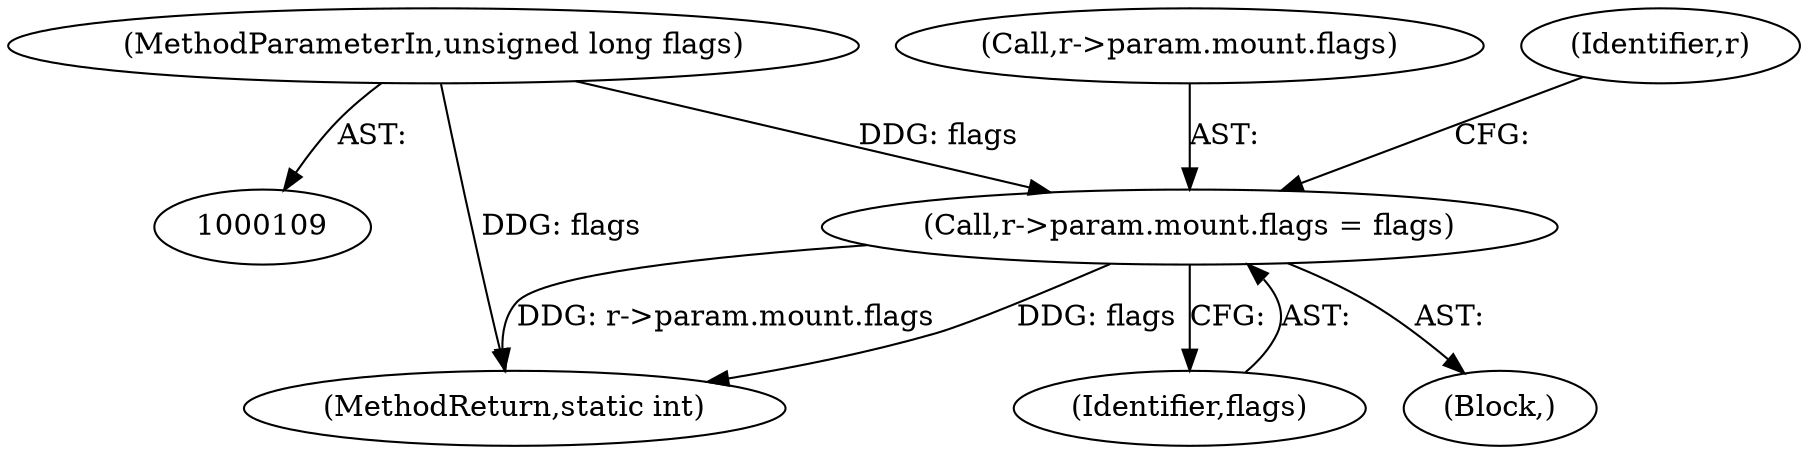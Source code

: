 digraph "0_linux_4e78c724d47e2342aa8fde61f6b8536f662f795f@pointer" {
"1000355" [label="(Call,r->param.mount.flags = flags)"];
"1000114" [label="(MethodParameterIn,unsigned long flags)"];
"1000115" [label="(Block,)"];
"1000389" [label="(MethodReturn,static int)"];
"1000355" [label="(Call,r->param.mount.flags = flags)"];
"1000363" [label="(Identifier,flags)"];
"1000356" [label="(Call,r->param.mount.flags)"];
"1000114" [label="(MethodParameterIn,unsigned long flags)"];
"1000367" [label="(Identifier,r)"];
"1000355" -> "1000115"  [label="AST: "];
"1000355" -> "1000363"  [label="CFG: "];
"1000356" -> "1000355"  [label="AST: "];
"1000363" -> "1000355"  [label="AST: "];
"1000367" -> "1000355"  [label="CFG: "];
"1000355" -> "1000389"  [label="DDG: r->param.mount.flags"];
"1000355" -> "1000389"  [label="DDG: flags"];
"1000114" -> "1000355"  [label="DDG: flags"];
"1000114" -> "1000109"  [label="AST: "];
"1000114" -> "1000389"  [label="DDG: flags"];
}
